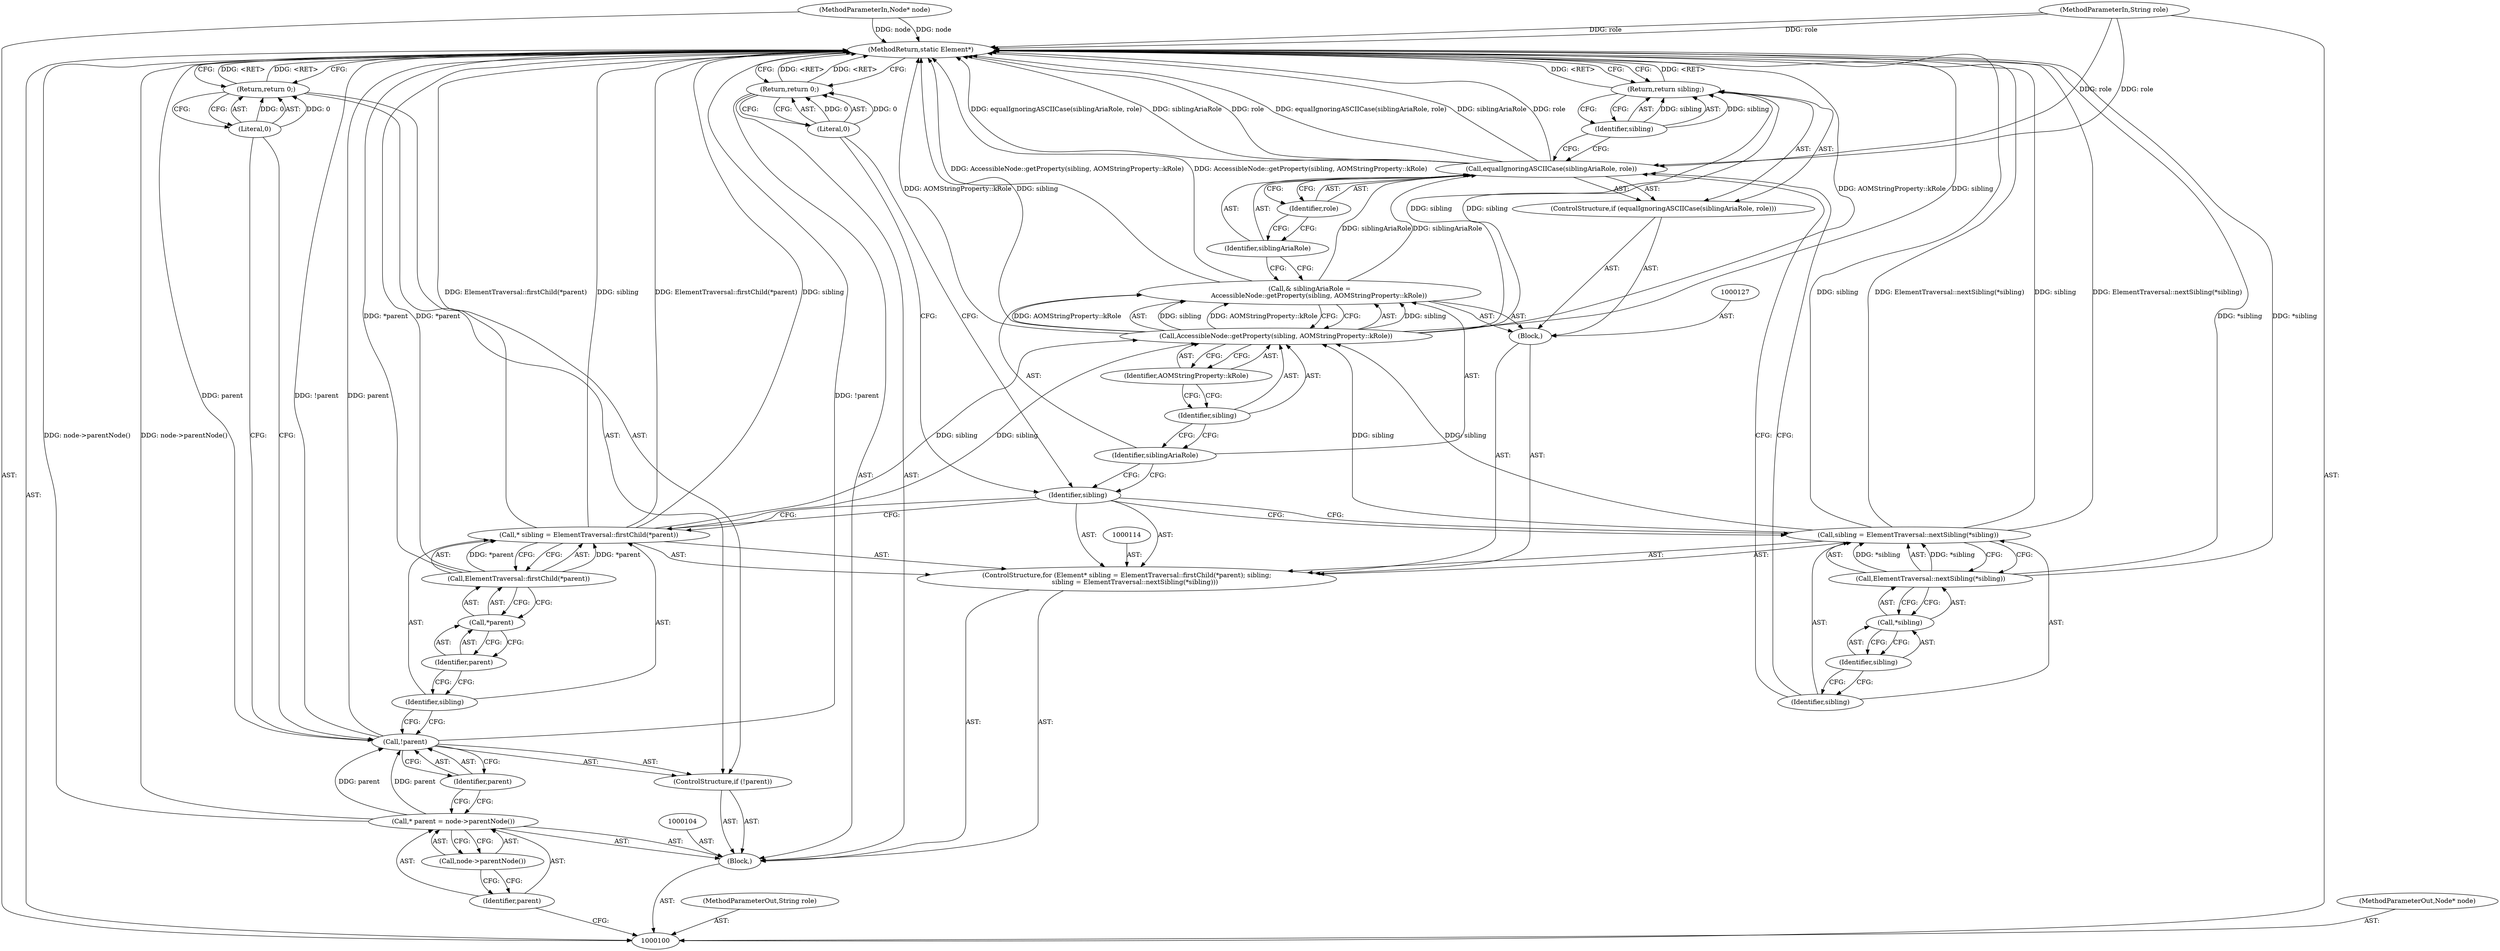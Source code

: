 digraph "0_Chrome_d27468a832d5316884bd02f459cbf493697fd7e1_19" {
"1000141" [label="(MethodReturn,static Element*)"];
"1000101" [label="(MethodParameterIn,String role)"];
"1000185" [label="(MethodParameterOut,String role)"];
"1000102" [label="(MethodParameterIn,Node* node)"];
"1000186" [label="(MethodParameterOut,Node* node)"];
"1000103" [label="(Block,)"];
"1000135" [label="(Identifier,siblingAriaRole)"];
"1000133" [label="(ControlStructure,if (equalIgnoringASCIICase(siblingAriaRole, role)))"];
"1000136" [label="(Identifier,role)"];
"1000134" [label="(Call,equalIgnoringASCIICase(siblingAriaRole, role))"];
"1000138" [label="(Identifier,sibling)"];
"1000137" [label="(Return,return sibling;)"];
"1000139" [label="(Return,return 0;)"];
"1000140" [label="(Literal,0)"];
"1000107" [label="(Call,node->parentNode())"];
"1000105" [label="(Call,* parent = node->parentNode())"];
"1000106" [label="(Identifier,parent)"];
"1000108" [label="(ControlStructure,if (!parent))"];
"1000109" [label="(Call,!parent)"];
"1000110" [label="(Identifier,parent)"];
"1000112" [label="(Literal,0)"];
"1000111" [label="(Return,return 0;)"];
"1000115" [label="(Call,* sibling = ElementTraversal::firstChild(*parent))"];
"1000116" [label="(Identifier,sibling)"];
"1000113" [label="(ControlStructure,for (Element* sibling = ElementTraversal::firstChild(*parent); sibling;\n        sibling = ElementTraversal::nextSibling(*sibling)))"];
"1000117" [label="(Call,ElementTraversal::firstChild(*parent))"];
"1000118" [label="(Call,*parent)"];
"1000119" [label="(Identifier,parent)"];
"1000120" [label="(Identifier,sibling)"];
"1000123" [label="(Call,ElementTraversal::nextSibling(*sibling))"];
"1000124" [label="(Call,*sibling)"];
"1000125" [label="(Identifier,sibling)"];
"1000121" [label="(Call,sibling = ElementTraversal::nextSibling(*sibling))"];
"1000122" [label="(Identifier,sibling)"];
"1000128" [label="(Call,& siblingAriaRole =\n         AccessibleNode::getProperty(sibling, AOMStringProperty::kRole))"];
"1000129" [label="(Identifier,siblingAriaRole)"];
"1000126" [label="(Block,)"];
"1000131" [label="(Identifier,sibling)"];
"1000132" [label="(Identifier,AOMStringProperty::kRole)"];
"1000130" [label="(Call,AccessibleNode::getProperty(sibling, AOMStringProperty::kRole))"];
"1000141" -> "1000100"  [label="AST: "];
"1000141" -> "1000111"  [label="CFG: "];
"1000141" -> "1000137"  [label="CFG: "];
"1000141" -> "1000139"  [label="CFG: "];
"1000111" -> "1000141"  [label="DDG: <RET>"];
"1000139" -> "1000141"  [label="DDG: <RET>"];
"1000137" -> "1000141"  [label="DDG: <RET>"];
"1000115" -> "1000141"  [label="DDG: ElementTraversal::firstChild(*parent)"];
"1000115" -> "1000141"  [label="DDG: sibling"];
"1000128" -> "1000141"  [label="DDG: AccessibleNode::getProperty(sibling, AOMStringProperty::kRole)"];
"1000105" -> "1000141"  [label="DDG: node->parentNode()"];
"1000134" -> "1000141"  [label="DDG: equalIgnoringASCIICase(siblingAriaRole, role)"];
"1000134" -> "1000141"  [label="DDG: siblingAriaRole"];
"1000134" -> "1000141"  [label="DDG: role"];
"1000117" -> "1000141"  [label="DDG: *parent"];
"1000102" -> "1000141"  [label="DDG: node"];
"1000109" -> "1000141"  [label="DDG: !parent"];
"1000109" -> "1000141"  [label="DDG: parent"];
"1000121" -> "1000141"  [label="DDG: ElementTraversal::nextSibling(*sibling)"];
"1000121" -> "1000141"  [label="DDG: sibling"];
"1000130" -> "1000141"  [label="DDG: AOMStringProperty::kRole"];
"1000130" -> "1000141"  [label="DDG: sibling"];
"1000101" -> "1000141"  [label="DDG: role"];
"1000123" -> "1000141"  [label="DDG: *sibling"];
"1000101" -> "1000100"  [label="AST: "];
"1000101" -> "1000141"  [label="DDG: role"];
"1000101" -> "1000134"  [label="DDG: role"];
"1000185" -> "1000100"  [label="AST: "];
"1000102" -> "1000100"  [label="AST: "];
"1000102" -> "1000141"  [label="DDG: node"];
"1000186" -> "1000100"  [label="AST: "];
"1000103" -> "1000100"  [label="AST: "];
"1000104" -> "1000103"  [label="AST: "];
"1000105" -> "1000103"  [label="AST: "];
"1000108" -> "1000103"  [label="AST: "];
"1000113" -> "1000103"  [label="AST: "];
"1000139" -> "1000103"  [label="AST: "];
"1000135" -> "1000134"  [label="AST: "];
"1000135" -> "1000128"  [label="CFG: "];
"1000136" -> "1000135"  [label="CFG: "];
"1000133" -> "1000126"  [label="AST: "];
"1000134" -> "1000133"  [label="AST: "];
"1000137" -> "1000133"  [label="AST: "];
"1000136" -> "1000134"  [label="AST: "];
"1000136" -> "1000135"  [label="CFG: "];
"1000134" -> "1000136"  [label="CFG: "];
"1000134" -> "1000133"  [label="AST: "];
"1000134" -> "1000136"  [label="CFG: "];
"1000135" -> "1000134"  [label="AST: "];
"1000136" -> "1000134"  [label="AST: "];
"1000138" -> "1000134"  [label="CFG: "];
"1000122" -> "1000134"  [label="CFG: "];
"1000134" -> "1000141"  [label="DDG: equalIgnoringASCIICase(siblingAriaRole, role)"];
"1000134" -> "1000141"  [label="DDG: siblingAriaRole"];
"1000134" -> "1000141"  [label="DDG: role"];
"1000128" -> "1000134"  [label="DDG: siblingAriaRole"];
"1000101" -> "1000134"  [label="DDG: role"];
"1000138" -> "1000137"  [label="AST: "];
"1000138" -> "1000134"  [label="CFG: "];
"1000137" -> "1000138"  [label="CFG: "];
"1000138" -> "1000137"  [label="DDG: sibling"];
"1000137" -> "1000133"  [label="AST: "];
"1000137" -> "1000138"  [label="CFG: "];
"1000138" -> "1000137"  [label="AST: "];
"1000141" -> "1000137"  [label="CFG: "];
"1000137" -> "1000141"  [label="DDG: <RET>"];
"1000138" -> "1000137"  [label="DDG: sibling"];
"1000130" -> "1000137"  [label="DDG: sibling"];
"1000139" -> "1000103"  [label="AST: "];
"1000139" -> "1000140"  [label="CFG: "];
"1000140" -> "1000139"  [label="AST: "];
"1000141" -> "1000139"  [label="CFG: "];
"1000139" -> "1000141"  [label="DDG: <RET>"];
"1000140" -> "1000139"  [label="DDG: 0"];
"1000140" -> "1000139"  [label="AST: "];
"1000140" -> "1000120"  [label="CFG: "];
"1000139" -> "1000140"  [label="CFG: "];
"1000140" -> "1000139"  [label="DDG: 0"];
"1000107" -> "1000105"  [label="AST: "];
"1000107" -> "1000106"  [label="CFG: "];
"1000105" -> "1000107"  [label="CFG: "];
"1000105" -> "1000103"  [label="AST: "];
"1000105" -> "1000107"  [label="CFG: "];
"1000106" -> "1000105"  [label="AST: "];
"1000107" -> "1000105"  [label="AST: "];
"1000110" -> "1000105"  [label="CFG: "];
"1000105" -> "1000141"  [label="DDG: node->parentNode()"];
"1000105" -> "1000109"  [label="DDG: parent"];
"1000106" -> "1000105"  [label="AST: "];
"1000106" -> "1000100"  [label="CFG: "];
"1000107" -> "1000106"  [label="CFG: "];
"1000108" -> "1000103"  [label="AST: "];
"1000109" -> "1000108"  [label="AST: "];
"1000111" -> "1000108"  [label="AST: "];
"1000109" -> "1000108"  [label="AST: "];
"1000109" -> "1000110"  [label="CFG: "];
"1000110" -> "1000109"  [label="AST: "];
"1000112" -> "1000109"  [label="CFG: "];
"1000116" -> "1000109"  [label="CFG: "];
"1000109" -> "1000141"  [label="DDG: !parent"];
"1000109" -> "1000141"  [label="DDG: parent"];
"1000105" -> "1000109"  [label="DDG: parent"];
"1000110" -> "1000109"  [label="AST: "];
"1000110" -> "1000105"  [label="CFG: "];
"1000109" -> "1000110"  [label="CFG: "];
"1000112" -> "1000111"  [label="AST: "];
"1000112" -> "1000109"  [label="CFG: "];
"1000111" -> "1000112"  [label="CFG: "];
"1000112" -> "1000111"  [label="DDG: 0"];
"1000111" -> "1000108"  [label="AST: "];
"1000111" -> "1000112"  [label="CFG: "];
"1000112" -> "1000111"  [label="AST: "];
"1000141" -> "1000111"  [label="CFG: "];
"1000111" -> "1000141"  [label="DDG: <RET>"];
"1000112" -> "1000111"  [label="DDG: 0"];
"1000115" -> "1000113"  [label="AST: "];
"1000115" -> "1000117"  [label="CFG: "];
"1000116" -> "1000115"  [label="AST: "];
"1000117" -> "1000115"  [label="AST: "];
"1000120" -> "1000115"  [label="CFG: "];
"1000115" -> "1000141"  [label="DDG: ElementTraversal::firstChild(*parent)"];
"1000115" -> "1000141"  [label="DDG: sibling"];
"1000117" -> "1000115"  [label="DDG: *parent"];
"1000115" -> "1000130"  [label="DDG: sibling"];
"1000116" -> "1000115"  [label="AST: "];
"1000116" -> "1000109"  [label="CFG: "];
"1000119" -> "1000116"  [label="CFG: "];
"1000113" -> "1000103"  [label="AST: "];
"1000114" -> "1000113"  [label="AST: "];
"1000115" -> "1000113"  [label="AST: "];
"1000120" -> "1000113"  [label="AST: "];
"1000121" -> "1000113"  [label="AST: "];
"1000126" -> "1000113"  [label="AST: "];
"1000117" -> "1000115"  [label="AST: "];
"1000117" -> "1000118"  [label="CFG: "];
"1000118" -> "1000117"  [label="AST: "];
"1000115" -> "1000117"  [label="CFG: "];
"1000117" -> "1000141"  [label="DDG: *parent"];
"1000117" -> "1000115"  [label="DDG: *parent"];
"1000118" -> "1000117"  [label="AST: "];
"1000118" -> "1000119"  [label="CFG: "];
"1000119" -> "1000118"  [label="AST: "];
"1000117" -> "1000118"  [label="CFG: "];
"1000119" -> "1000118"  [label="AST: "];
"1000119" -> "1000116"  [label="CFG: "];
"1000118" -> "1000119"  [label="CFG: "];
"1000120" -> "1000113"  [label="AST: "];
"1000120" -> "1000115"  [label="CFG: "];
"1000120" -> "1000121"  [label="CFG: "];
"1000129" -> "1000120"  [label="CFG: "];
"1000140" -> "1000120"  [label="CFG: "];
"1000123" -> "1000121"  [label="AST: "];
"1000123" -> "1000124"  [label="CFG: "];
"1000124" -> "1000123"  [label="AST: "];
"1000121" -> "1000123"  [label="CFG: "];
"1000123" -> "1000141"  [label="DDG: *sibling"];
"1000123" -> "1000121"  [label="DDG: *sibling"];
"1000124" -> "1000123"  [label="AST: "];
"1000124" -> "1000125"  [label="CFG: "];
"1000125" -> "1000124"  [label="AST: "];
"1000123" -> "1000124"  [label="CFG: "];
"1000125" -> "1000124"  [label="AST: "];
"1000125" -> "1000122"  [label="CFG: "];
"1000124" -> "1000125"  [label="CFG: "];
"1000121" -> "1000113"  [label="AST: "];
"1000121" -> "1000123"  [label="CFG: "];
"1000122" -> "1000121"  [label="AST: "];
"1000123" -> "1000121"  [label="AST: "];
"1000120" -> "1000121"  [label="CFG: "];
"1000121" -> "1000141"  [label="DDG: ElementTraversal::nextSibling(*sibling)"];
"1000121" -> "1000141"  [label="DDG: sibling"];
"1000123" -> "1000121"  [label="DDG: *sibling"];
"1000121" -> "1000130"  [label="DDG: sibling"];
"1000122" -> "1000121"  [label="AST: "];
"1000122" -> "1000134"  [label="CFG: "];
"1000125" -> "1000122"  [label="CFG: "];
"1000128" -> "1000126"  [label="AST: "];
"1000128" -> "1000130"  [label="CFG: "];
"1000129" -> "1000128"  [label="AST: "];
"1000130" -> "1000128"  [label="AST: "];
"1000135" -> "1000128"  [label="CFG: "];
"1000128" -> "1000141"  [label="DDG: AccessibleNode::getProperty(sibling, AOMStringProperty::kRole)"];
"1000130" -> "1000128"  [label="DDG: sibling"];
"1000130" -> "1000128"  [label="DDG: AOMStringProperty::kRole"];
"1000128" -> "1000134"  [label="DDG: siblingAriaRole"];
"1000129" -> "1000128"  [label="AST: "];
"1000129" -> "1000120"  [label="CFG: "];
"1000131" -> "1000129"  [label="CFG: "];
"1000126" -> "1000113"  [label="AST: "];
"1000127" -> "1000126"  [label="AST: "];
"1000128" -> "1000126"  [label="AST: "];
"1000133" -> "1000126"  [label="AST: "];
"1000131" -> "1000130"  [label="AST: "];
"1000131" -> "1000129"  [label="CFG: "];
"1000132" -> "1000131"  [label="CFG: "];
"1000132" -> "1000130"  [label="AST: "];
"1000132" -> "1000131"  [label="CFG: "];
"1000130" -> "1000132"  [label="CFG: "];
"1000130" -> "1000128"  [label="AST: "];
"1000130" -> "1000132"  [label="CFG: "];
"1000131" -> "1000130"  [label="AST: "];
"1000132" -> "1000130"  [label="AST: "];
"1000128" -> "1000130"  [label="CFG: "];
"1000130" -> "1000141"  [label="DDG: AOMStringProperty::kRole"];
"1000130" -> "1000141"  [label="DDG: sibling"];
"1000130" -> "1000128"  [label="DDG: sibling"];
"1000130" -> "1000128"  [label="DDG: AOMStringProperty::kRole"];
"1000121" -> "1000130"  [label="DDG: sibling"];
"1000115" -> "1000130"  [label="DDG: sibling"];
"1000130" -> "1000137"  [label="DDG: sibling"];
}
